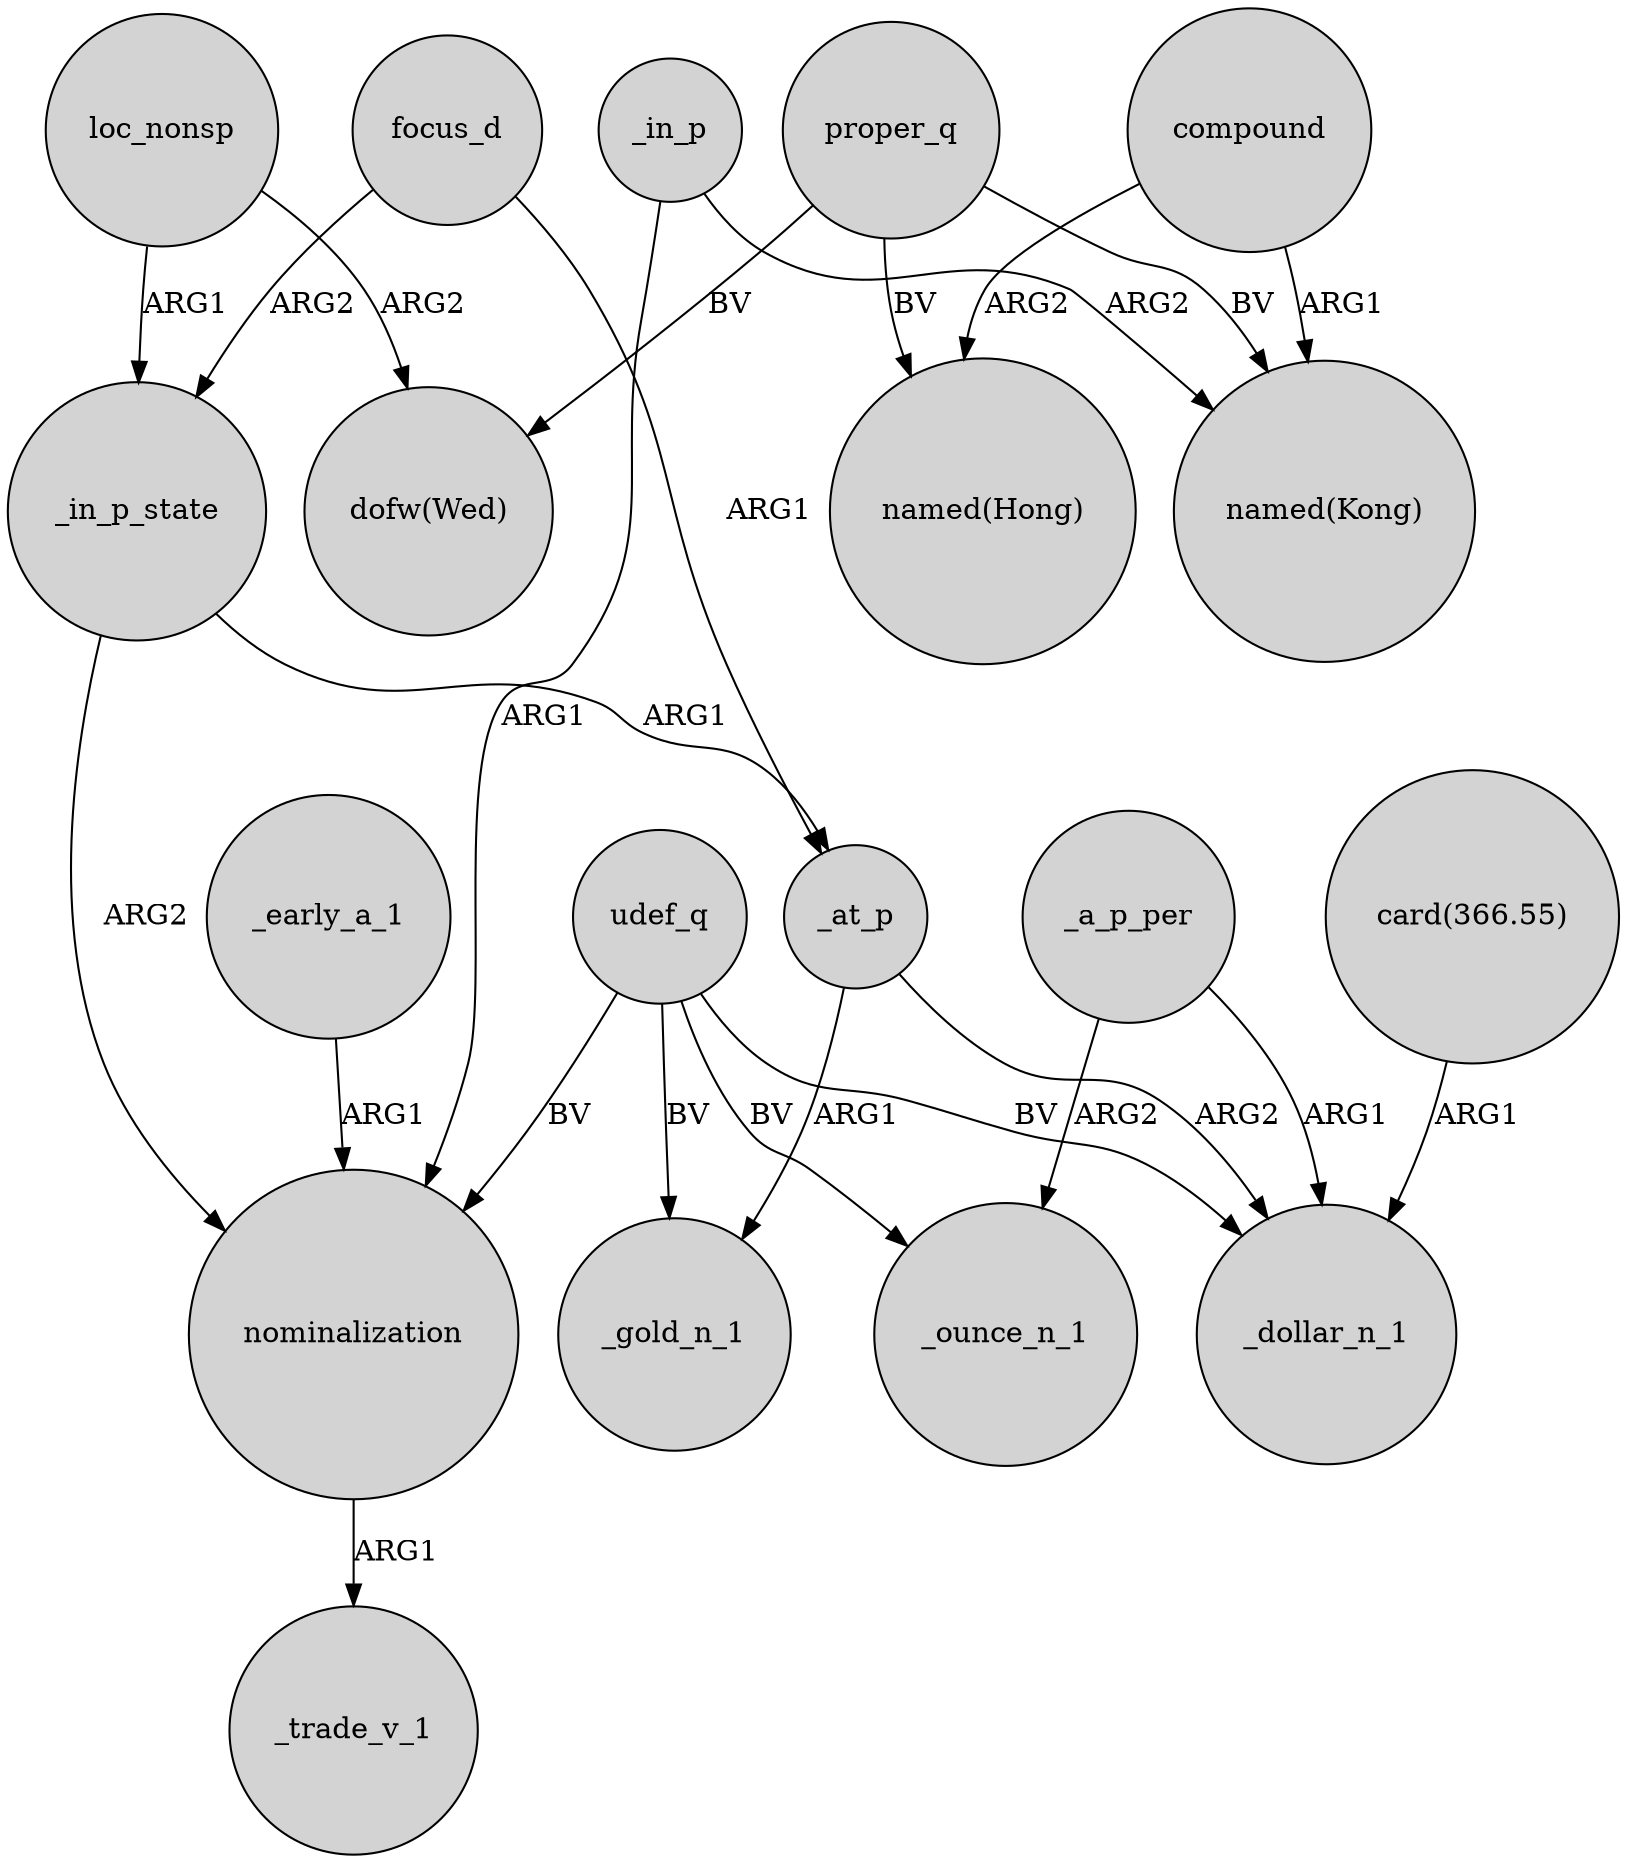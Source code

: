 digraph {
	node [shape=circle style=filled]
	_in_p_state -> nominalization [label=ARG2]
	focus_d -> _in_p_state [label=ARG2]
	loc_nonsp -> "dofw(Wed)" [label=ARG2]
	_a_p_per -> _ounce_n_1 [label=ARG2]
	udef_q -> nominalization [label=BV]
	_in_p_state -> _at_p [label=ARG1]
	_early_a_1 -> nominalization [label=ARG1]
	_at_p -> _gold_n_1 [label=ARG1]
	_at_p -> _dollar_n_1 [label=ARG2]
	proper_q -> "named(Kong)" [label=BV]
	compound -> "named(Hong)" [label=ARG2]
	proper_q -> "dofw(Wed)" [label=BV]
	udef_q -> _dollar_n_1 [label=BV]
	compound -> "named(Kong)" [label=ARG1]
	focus_d -> _at_p [label=ARG1]
	_a_p_per -> _dollar_n_1 [label=ARG1]
	udef_q -> _gold_n_1 [label=BV]
	proper_q -> "named(Hong)" [label=BV]
	"card(366.55)" -> _dollar_n_1 [label=ARG1]
	_in_p -> "named(Kong)" [label=ARG2]
	loc_nonsp -> _in_p_state [label=ARG1]
	nominalization -> _trade_v_1 [label=ARG1]
	_in_p -> nominalization [label=ARG1]
	udef_q -> _ounce_n_1 [label=BV]
}
